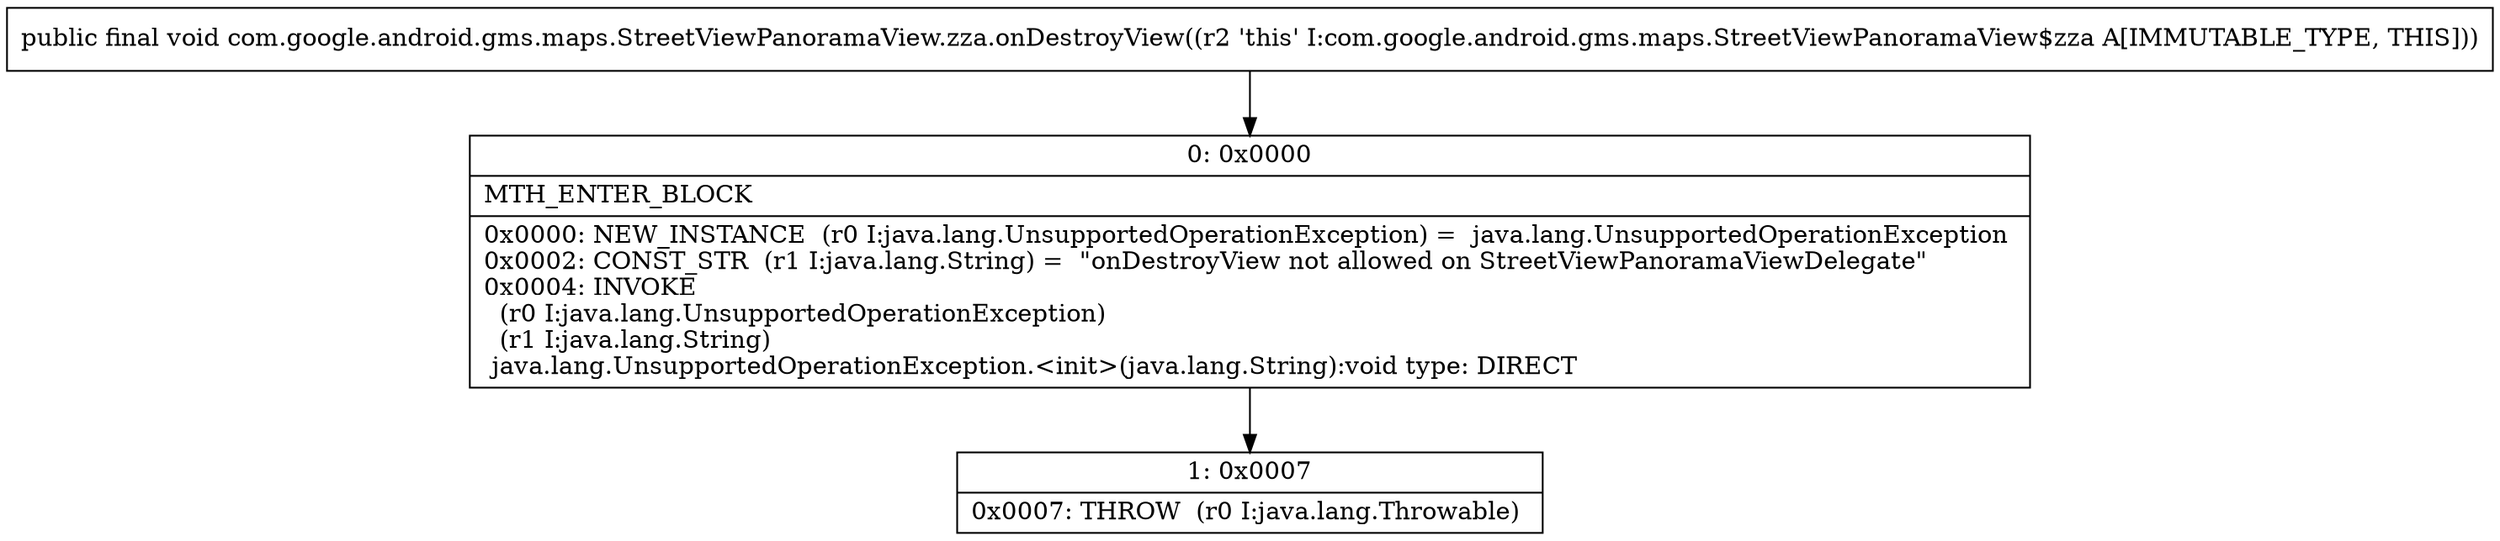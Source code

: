 digraph "CFG forcom.google.android.gms.maps.StreetViewPanoramaView.zza.onDestroyView()V" {
Node_0 [shape=record,label="{0\:\ 0x0000|MTH_ENTER_BLOCK\l|0x0000: NEW_INSTANCE  (r0 I:java.lang.UnsupportedOperationException) =  java.lang.UnsupportedOperationException \l0x0002: CONST_STR  (r1 I:java.lang.String) =  \"onDestroyView not allowed on StreetViewPanoramaViewDelegate\" \l0x0004: INVOKE  \l  (r0 I:java.lang.UnsupportedOperationException)\l  (r1 I:java.lang.String)\l java.lang.UnsupportedOperationException.\<init\>(java.lang.String):void type: DIRECT \l}"];
Node_1 [shape=record,label="{1\:\ 0x0007|0x0007: THROW  (r0 I:java.lang.Throwable) \l}"];
MethodNode[shape=record,label="{public final void com.google.android.gms.maps.StreetViewPanoramaView.zza.onDestroyView((r2 'this' I:com.google.android.gms.maps.StreetViewPanoramaView$zza A[IMMUTABLE_TYPE, THIS])) }"];
MethodNode -> Node_0;
Node_0 -> Node_1;
}

